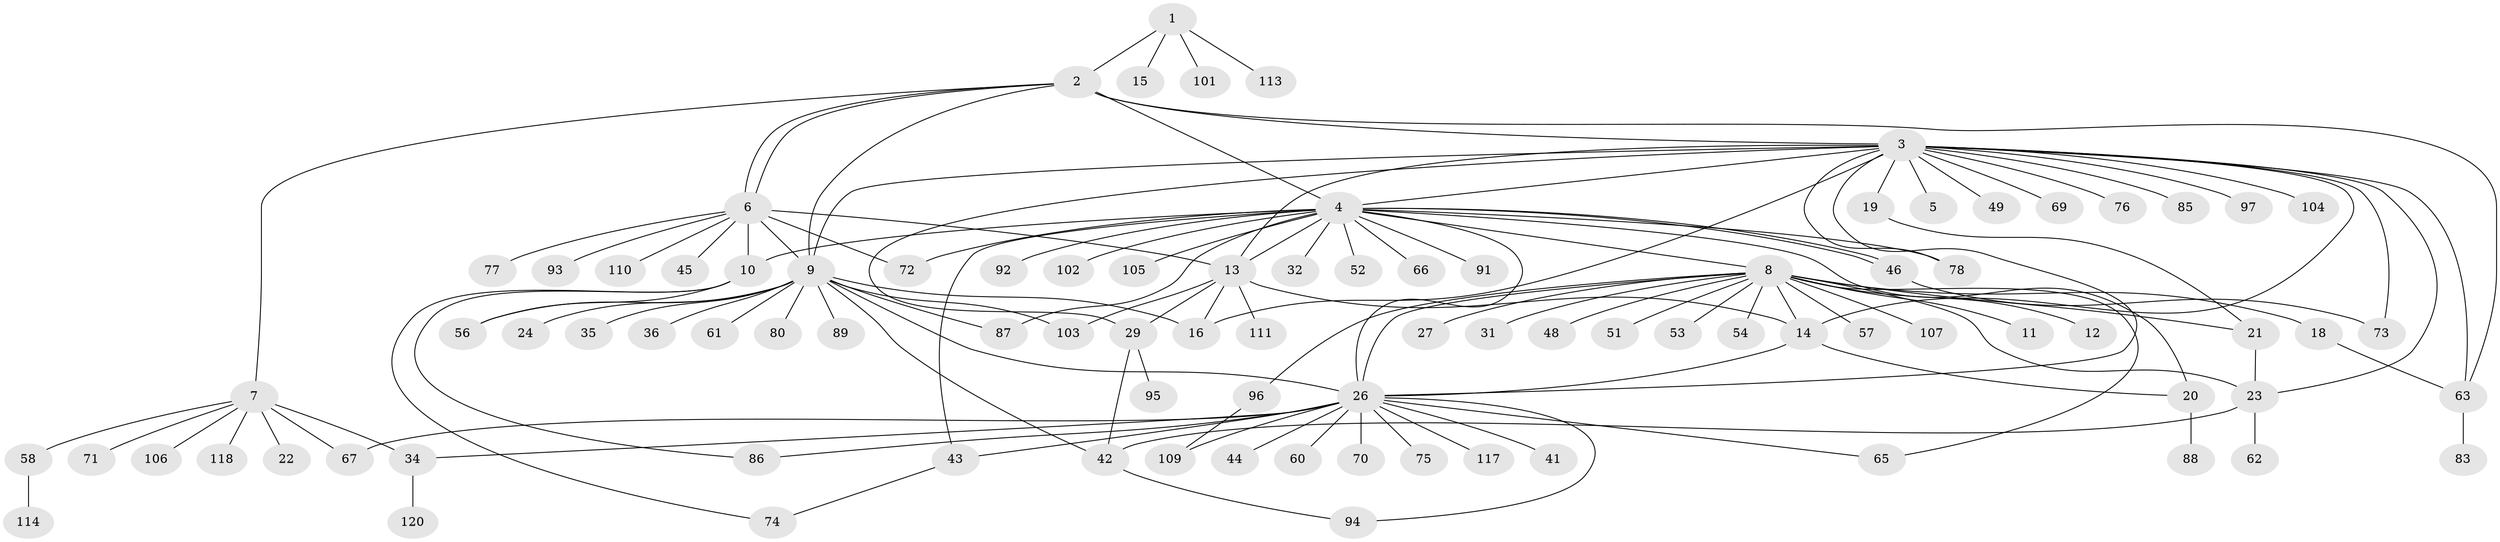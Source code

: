 // Generated by graph-tools (version 1.1) at 2025/51/02/27/25 19:51:56]
// undirected, 92 vertices, 130 edges
graph export_dot {
graph [start="1"]
  node [color=gray90,style=filled];
  1 [super="+33"];
  2 [super="+30"];
  3 [super="+39"];
  4 [super="+17"];
  5;
  6 [super="+25"];
  7 [super="+68"];
  8 [super="+50"];
  9 [super="+37"];
  10 [super="+82"];
  11;
  12;
  13 [super="+47"];
  14 [super="+40"];
  15;
  16 [super="+79"];
  18;
  19;
  20 [super="+64"];
  21 [super="+38"];
  22 [super="+108"];
  23 [super="+55"];
  24;
  26 [super="+28"];
  27;
  29 [super="+99"];
  31;
  32;
  34;
  35;
  36;
  41;
  42 [super="+90"];
  43;
  44 [super="+59"];
  45 [super="+100"];
  46;
  48;
  49;
  51;
  52;
  53;
  54;
  56;
  57;
  58;
  60;
  61;
  62;
  63 [super="+119"];
  65 [super="+84"];
  66;
  67;
  69;
  70;
  71;
  72;
  73;
  74 [super="+81"];
  75;
  76;
  77;
  78 [super="+98"];
  80 [super="+115"];
  83;
  85;
  86;
  87 [super="+112"];
  88;
  89;
  91;
  92;
  93;
  94;
  95;
  96 [super="+116"];
  97;
  101;
  102;
  103;
  104;
  105;
  106;
  107;
  109;
  110;
  111;
  113;
  114;
  117;
  118;
  120;
  1 -- 2;
  1 -- 15;
  1 -- 101;
  1 -- 113;
  2 -- 3 [weight=2];
  2 -- 4;
  2 -- 6;
  2 -- 6;
  2 -- 7;
  2 -- 63;
  2 -- 9;
  3 -- 5;
  3 -- 9;
  3 -- 13;
  3 -- 14;
  3 -- 19;
  3 -- 26 [weight=2];
  3 -- 49;
  3 -- 69;
  3 -- 73;
  3 -- 76;
  3 -- 78;
  3 -- 85;
  3 -- 97;
  3 -- 104;
  3 -- 4;
  3 -- 16;
  3 -- 23;
  3 -- 63;
  3 -- 29;
  4 -- 8;
  4 -- 10;
  4 -- 32;
  4 -- 43;
  4 -- 46;
  4 -- 46;
  4 -- 66;
  4 -- 72;
  4 -- 78;
  4 -- 87;
  4 -- 91;
  4 -- 92;
  4 -- 105;
  4 -- 20;
  4 -- 102;
  4 -- 52;
  4 -- 26;
  4 -- 13;
  6 -- 10;
  6 -- 13;
  6 -- 77;
  6 -- 93;
  6 -- 110;
  6 -- 72;
  6 -- 45;
  6 -- 9;
  7 -- 22;
  7 -- 34;
  7 -- 58;
  7 -- 67;
  7 -- 71;
  7 -- 106;
  7 -- 118;
  8 -- 11;
  8 -- 12;
  8 -- 14;
  8 -- 18;
  8 -- 21;
  8 -- 23;
  8 -- 27;
  8 -- 31;
  8 -- 48;
  8 -- 51;
  8 -- 53;
  8 -- 57;
  8 -- 107;
  8 -- 26;
  8 -- 96;
  8 -- 54;
  8 -- 65;
  9 -- 16;
  9 -- 24;
  9 -- 35;
  9 -- 36;
  9 -- 56;
  9 -- 61;
  9 -- 80;
  9 -- 89;
  9 -- 103;
  9 -- 42;
  9 -- 26;
  9 -- 87;
  10 -- 56;
  10 -- 86;
  10 -- 74;
  13 -- 14;
  13 -- 29;
  13 -- 103;
  13 -- 111;
  13 -- 16;
  14 -- 20;
  14 -- 26;
  18 -- 63;
  19 -- 21;
  20 -- 88;
  21 -- 23;
  23 -- 62;
  23 -- 42;
  26 -- 34;
  26 -- 41;
  26 -- 70;
  26 -- 75;
  26 -- 86;
  26 -- 65;
  26 -- 67;
  26 -- 43;
  26 -- 44;
  26 -- 109;
  26 -- 117;
  26 -- 60;
  26 -- 94;
  29 -- 42;
  29 -- 95;
  34 -- 120;
  42 -- 94;
  43 -- 74;
  46 -- 73;
  58 -- 114;
  63 -- 83;
  96 -- 109;
}
